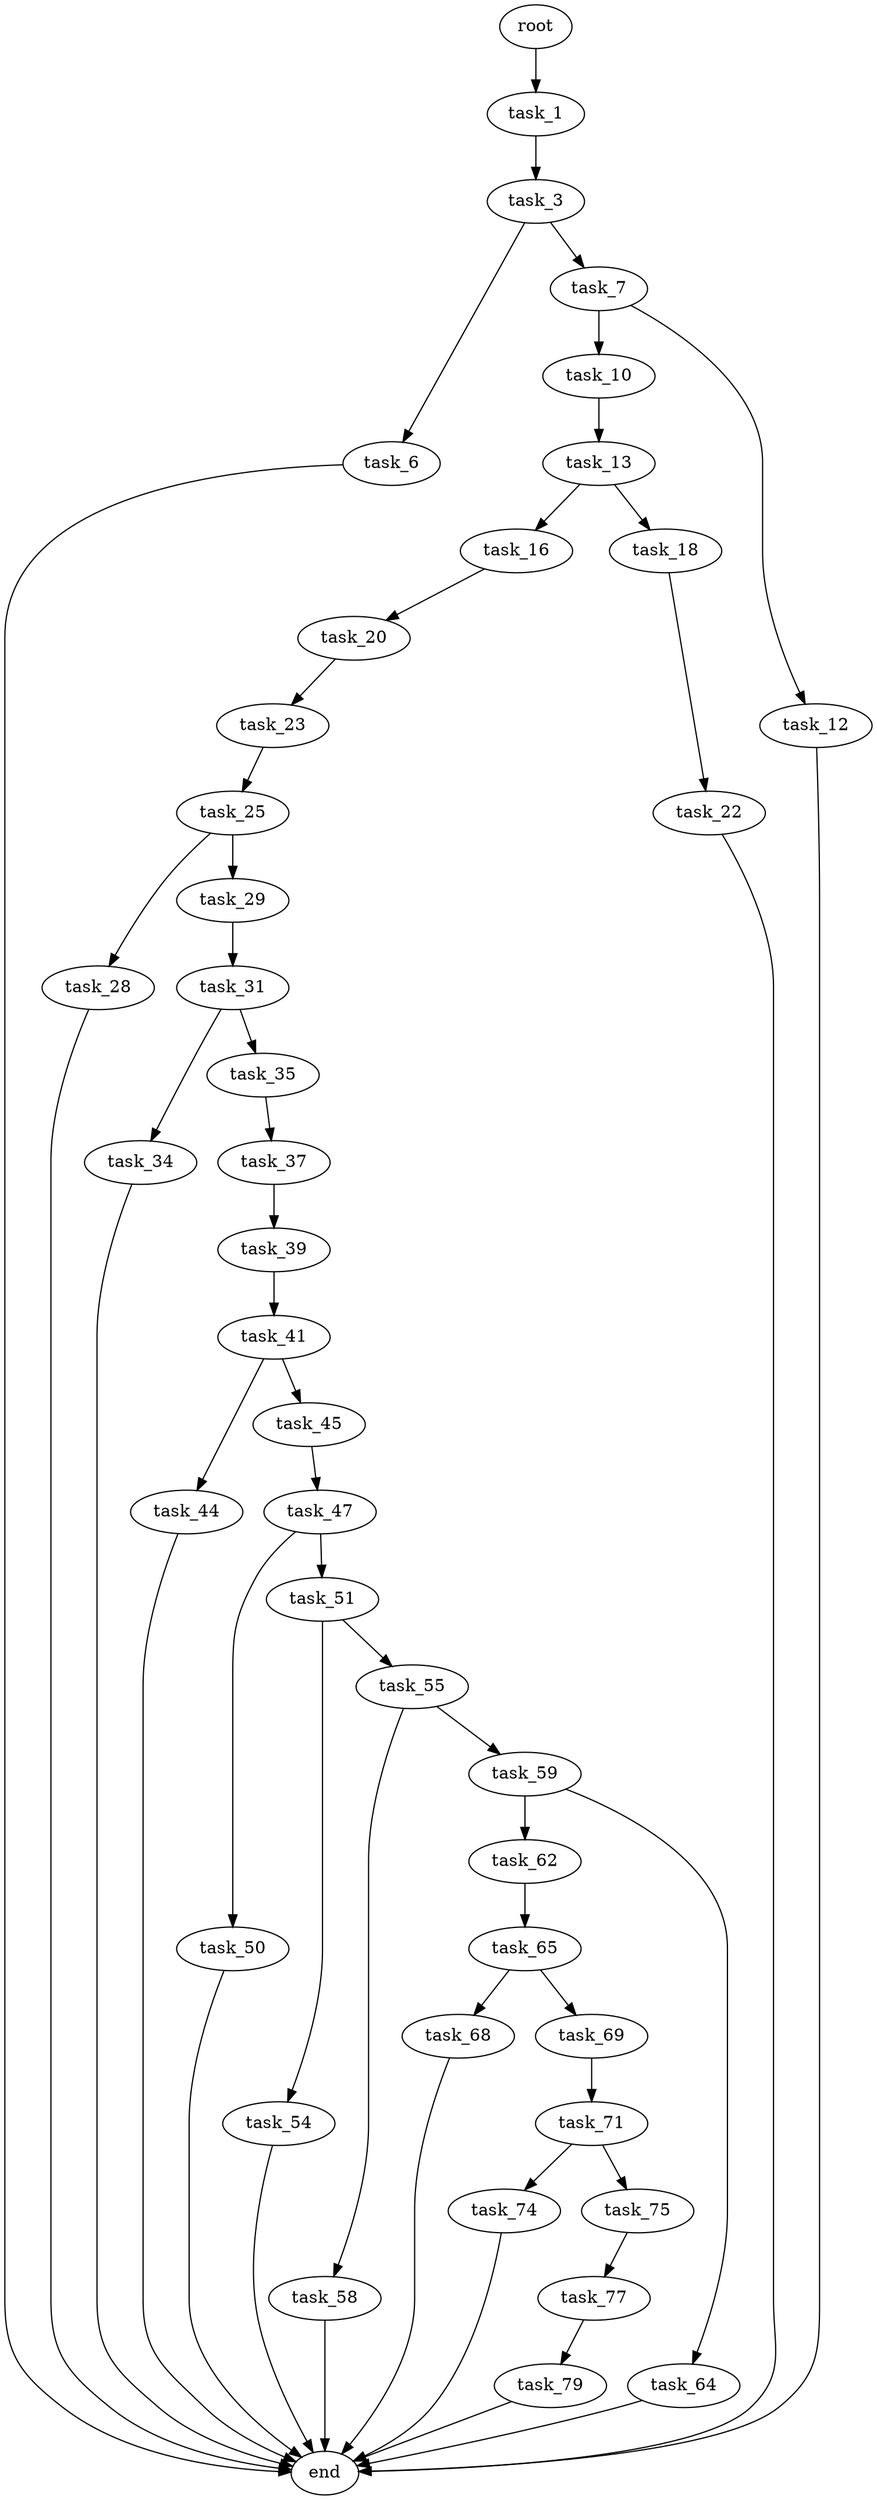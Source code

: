 digraph G {
  root [size="0.000000"];
  task_1 [size="134217728000.000000"];
  task_3 [size="147107957412.000000"];
  task_6 [size="27122694862.000000"];
  task_7 [size="28991029248.000000"];
  end [size="0.000000"];
  task_10 [size="134217728000.000000"];
  task_12 [size="368293445632.000000"];
  task_13 [size="493980356789.000000"];
  task_16 [size="782757789696.000000"];
  task_18 [size="1073741824000.000000"];
  task_20 [size="368293445632.000000"];
  task_22 [size="665152090758.000000"];
  task_23 [size="8699930110.000000"];
  task_25 [size="392061467189.000000"];
  task_28 [size="368293445632.000000"];
  task_29 [size="273293673321.000000"];
  task_31 [size="535212023996.000000"];
  task_34 [size="826634957616.000000"];
  task_35 [size="782757789696.000000"];
  task_37 [size="12643606287.000000"];
  task_39 [size="54480487943.000000"];
  task_41 [size="1420925418.000000"];
  task_44 [size="231928233984.000000"];
  task_45 [size="231928233984.000000"];
  task_47 [size="231928233984.000000"];
  task_50 [size="4993189853.000000"];
  task_51 [size="1920722844.000000"];
  task_54 [size="12898008305.000000"];
  task_55 [size="1073741824000.000000"];
  task_58 [size="143961460884.000000"];
  task_59 [size="4269899583.000000"];
  task_62 [size="28991029248.000000"];
  task_64 [size="278919975287.000000"];
  task_65 [size="1358078521.000000"];
  task_68 [size="127913684378.000000"];
  task_69 [size="19198581574.000000"];
  task_71 [size="3243643911.000000"];
  task_74 [size="3366917200.000000"];
  task_75 [size="185619268393.000000"];
  task_77 [size="68719476736.000000"];
  task_79 [size="236808501275.000000"];

  root -> task_1 [size="1.000000"];
  task_1 -> task_3 [size="209715200.000000"];
  task_3 -> task_6 [size="134217728.000000"];
  task_3 -> task_7 [size="134217728.000000"];
  task_6 -> end [size="1.000000"];
  task_7 -> task_10 [size="75497472.000000"];
  task_7 -> task_12 [size="75497472.000000"];
  task_10 -> task_13 [size="209715200.000000"];
  task_12 -> end [size="1.000000"];
  task_13 -> task_16 [size="679477248.000000"];
  task_13 -> task_18 [size="679477248.000000"];
  task_16 -> task_20 [size="679477248.000000"];
  task_18 -> task_22 [size="838860800.000000"];
  task_20 -> task_23 [size="411041792.000000"];
  task_22 -> end [size="1.000000"];
  task_23 -> task_25 [size="33554432.000000"];
  task_25 -> task_28 [size="411041792.000000"];
  task_25 -> task_29 [size="411041792.000000"];
  task_28 -> end [size="1.000000"];
  task_29 -> task_31 [size="411041792.000000"];
  task_31 -> task_34 [size="536870912.000000"];
  task_31 -> task_35 [size="536870912.000000"];
  task_34 -> end [size="1.000000"];
  task_35 -> task_37 [size="679477248.000000"];
  task_37 -> task_39 [size="301989888.000000"];
  task_39 -> task_41 [size="75497472.000000"];
  task_41 -> task_44 [size="33554432.000000"];
  task_41 -> task_45 [size="33554432.000000"];
  task_44 -> end [size="1.000000"];
  task_45 -> task_47 [size="301989888.000000"];
  task_47 -> task_50 [size="301989888.000000"];
  task_47 -> task_51 [size="301989888.000000"];
  task_50 -> end [size="1.000000"];
  task_51 -> task_54 [size="33554432.000000"];
  task_51 -> task_55 [size="33554432.000000"];
  task_54 -> end [size="1.000000"];
  task_55 -> task_58 [size="838860800.000000"];
  task_55 -> task_59 [size="838860800.000000"];
  task_58 -> end [size="1.000000"];
  task_59 -> task_62 [size="75497472.000000"];
  task_59 -> task_64 [size="75497472.000000"];
  task_62 -> task_65 [size="75497472.000000"];
  task_64 -> end [size="1.000000"];
  task_65 -> task_68 [size="33554432.000000"];
  task_65 -> task_69 [size="33554432.000000"];
  task_68 -> end [size="1.000000"];
  task_69 -> task_71 [size="536870912.000000"];
  task_71 -> task_74 [size="75497472.000000"];
  task_71 -> task_75 [size="75497472.000000"];
  task_74 -> end [size="1.000000"];
  task_75 -> task_77 [size="209715200.000000"];
  task_77 -> task_79 [size="134217728.000000"];
  task_79 -> end [size="1.000000"];
}
